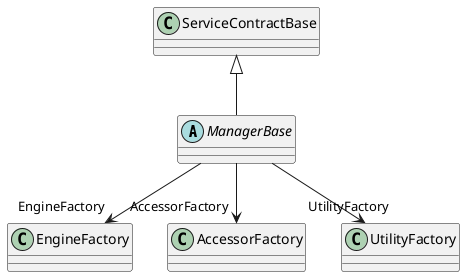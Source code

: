 @startuml
abstract class ManagerBase {
}
ServiceContractBase <|-- ManagerBase
ManagerBase --> "EngineFactory" EngineFactory
ManagerBase --> "AccessorFactory" AccessorFactory
ManagerBase --> "UtilityFactory" UtilityFactory
@enduml
